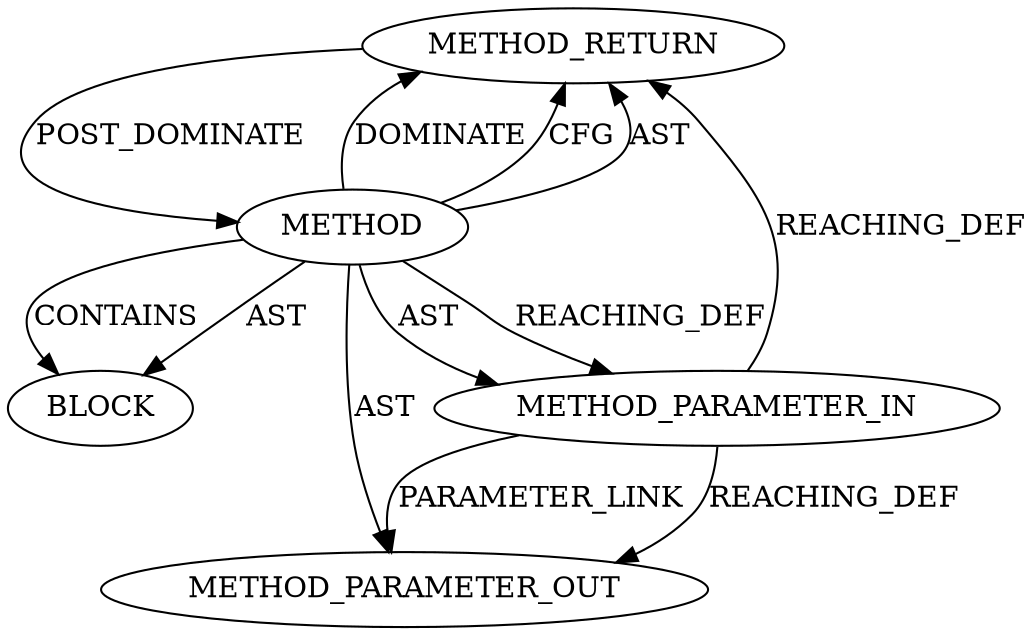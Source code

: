 digraph {
  12700 [label=METHOD_RETURN ORDER=2 CODE="RET" TYPE_FULL_NAME="ANY" EVALUATION_STRATEGY="BY_VALUE"]
  12697 [label=METHOD AST_PARENT_TYPE="NAMESPACE_BLOCK" AST_PARENT_FULL_NAME="<global>" ORDER=0 CODE="<empty>" FULL_NAME="alloc_page" IS_EXTERNAL=true FILENAME="<empty>" SIGNATURE="" NAME="alloc_page"]
  12698 [label=METHOD_PARAMETER_IN ORDER=1 CODE="p1" IS_VARIADIC=false TYPE_FULL_NAME="ANY" EVALUATION_STRATEGY="BY_VALUE" INDEX=1 NAME="p1"]
  12699 [label=BLOCK ORDER=1 ARGUMENT_INDEX=1 CODE="<empty>" TYPE_FULL_NAME="ANY"]
  13507 [label=METHOD_PARAMETER_OUT ORDER=1 CODE="p1" IS_VARIADIC=false TYPE_FULL_NAME="ANY" EVALUATION_STRATEGY="BY_VALUE" INDEX=1 NAME="p1"]
  12700 -> 12697 [label=POST_DOMINATE ]
  12697 -> 12700 [label=DOMINATE ]
  12697 -> 12699 [label=CONTAINS ]
  12698 -> 13507 [label=REACHING_DEF VARIABLE="p1"]
  12697 -> 12698 [label=REACHING_DEF VARIABLE=""]
  12697 -> 12700 [label=CFG ]
  12697 -> 12699 [label=AST ]
  12698 -> 12700 [label=REACHING_DEF VARIABLE="p1"]
  12697 -> 12700 [label=AST ]
  12698 -> 13507 [label=PARAMETER_LINK ]
  12697 -> 12698 [label=AST ]
  12697 -> 13507 [label=AST ]
}

